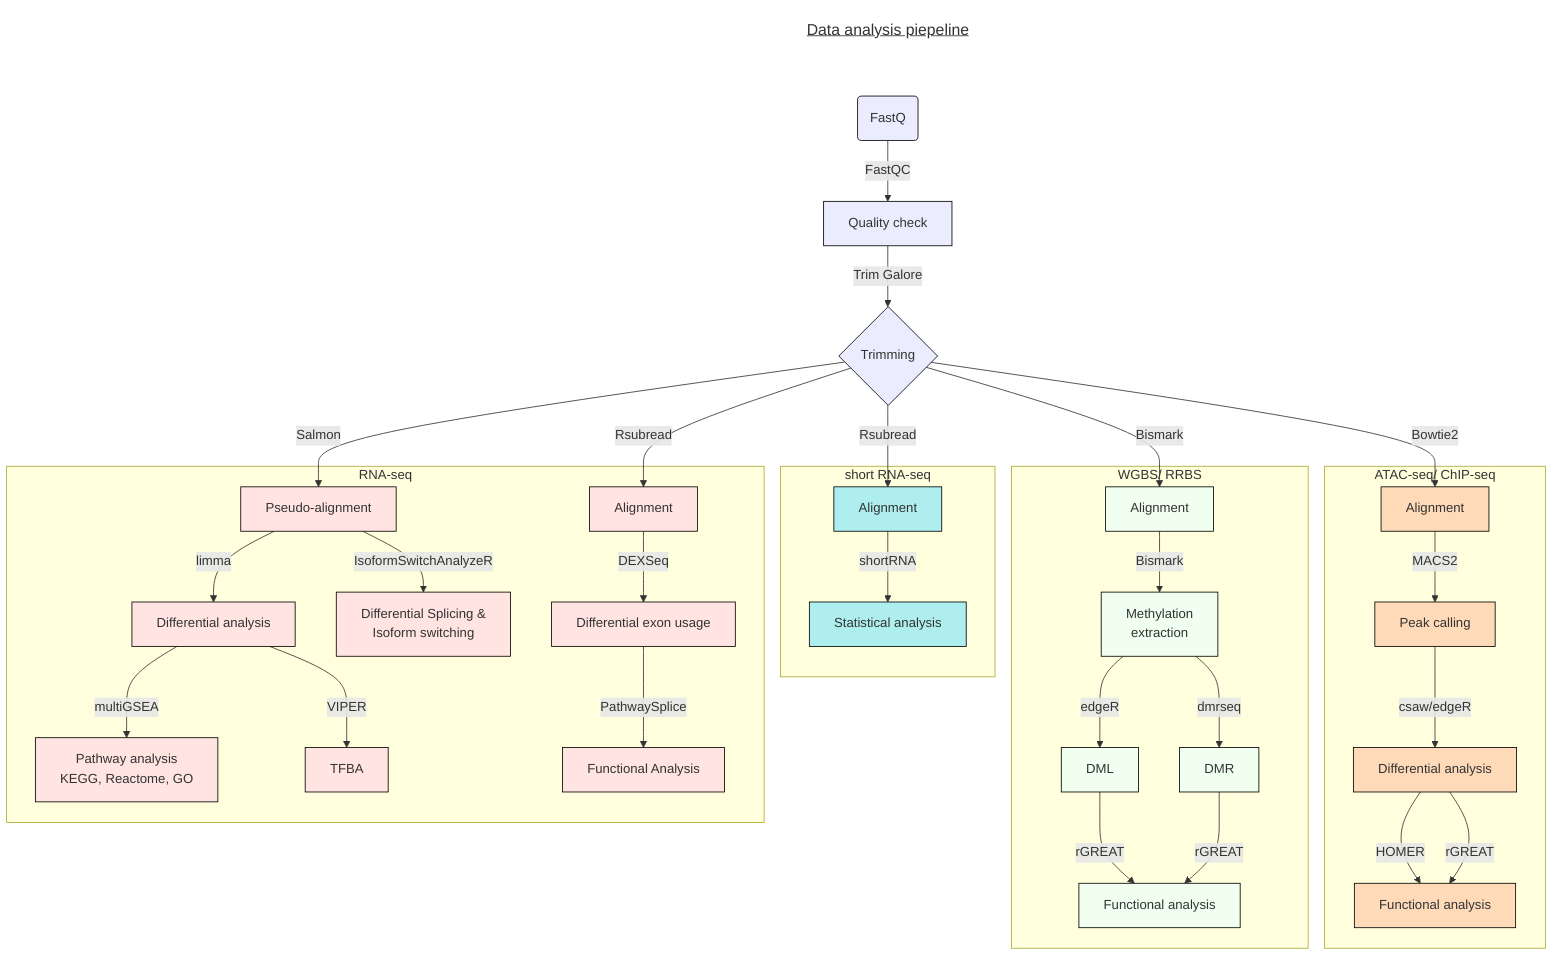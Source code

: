 graph TD

title[<p><big><u>Data analysis piepeline</u></big></p>]
title-->fastq
style title fill:#FFF,stroke:#FFF
linkStyle 0 stroke:#FFF,stroke-width:0

fastq(FastQ)-->|FastQC|qc[Quality check]

qc-->|Trim Galore|QC{Trimming}

QC-->|Salmon|rnaAln[Pseudo-alignment]
QC-->|Rsubread|rnaAlnS[Alignment]
QC-->|Rsubread|shortAln[Alignment]
QC-->|Bismark|rrbsAln[Alignment]
QC-->|Bowtie2|atacAln[Alignment]

style fastq stroke:black
style qc stroke:black
style QC stroke:black

subgraph RNA-seq
rnaAln-->|limma|rnaDiff[Differential analysis]
rnaAlnS-->|DEXSeq|rnaExon[Differential exon usage]
rnaDiff-->|multiGSEA|rnaPath[Pathway analysis<br>KEGG, Reactome, GO]
rnaDiff-->|VIPER|rnaTF[TFBA]
rnaExon -->|PathwaySplice|pathSplice[Functional Analysis]
rnaAln-->|IsoformSwitchAnalyzeR|rnaExonS[Differential Splicing &<br>Isoform switching]
end

style rnaAln fill:MistyRose,stroke:black
style rnaAlnS fill:MistyRose,stroke:black
style rnaDiff fill:MistyRose,stroke:black
style rnaExon fill:MistyRose,stroke:black
style rnaPath fill:MistyRose,stroke:black
style rnaTF fill:MistyRose,stroke:black
style rnaExonS fill:MistyRose,stroke:black
style pathSplice fill:MistyRose,stroke:black


subgraph short RNA-seq
shortAln-->|shortRNA|sRNA[Statistical analysis]
end

style sRNA fill:PaleTurquoise,stroke:black
style shortAln fill:PaleTurquoise,stroke:black

subgraph WGBS/ RRBS
rrbsAln-->|Bismark|methEx[Methylation<br>extraction]
methEx-->|edgeR|dml[DML]
dml-->|rGREAT|great[Functional analysis]
methEx-->|dmrseq|dmr[DMR]
dmr-->|rGREAT|great[Functional analysis]
end

style rrbsAln fill:HoneyDew,stroke:black
style methEx fill:HoneyDew,stroke:black
style dml fill:HoneyDew,stroke:black
style dmr fill:HoneyDew,stroke:black
style great fill:HoneyDew,stroke:black

subgraph ATAC-seq/ ChIP-seq
atacAln-->|MACS2|PC[Peak calling]
PC-->|csaw/edgeR|daPC[Differential analysis]
daPC-->|HOMER|atacTF[TFBA]
daPC-->|rGREAT|atacTF[Functional analysis]
end

style atacAln fill:PeachPuff,stroke:black
style PC fill:PeachPuff,stroke:black
style daPC fill:PeachPuff,stroke:black
style atacTF fill:PeachPuff,stroke:black